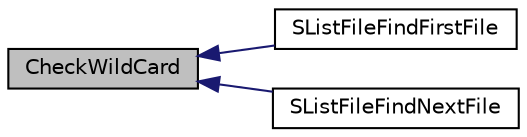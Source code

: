 digraph G
{
  edge [fontname="Helvetica",fontsize="10",labelfontname="Helvetica",labelfontsize="10"];
  node [fontname="Helvetica",fontsize="10",shape=record];
  rankdir="LR";
  Node1 [label="CheckWildCard",height=0.2,width=0.4,color="black", fillcolor="grey75", style="filled" fontcolor="black"];
  Node1 -> Node2 [dir="back",color="midnightblue",fontsize="10",style="solid",fontname="Helvetica"];
  Node2 [label="SListFileFindFirstFile",height=0.2,width=0.4,color="black", fillcolor="white", style="filled",URL="$_storm_lib_8h.html#a36dc66999a9e3fc82b83153fe8f1dc0c"];
  Node1 -> Node3 [dir="back",color="midnightblue",fontsize="10",style="solid",fontname="Helvetica"];
  Node3 [label="SListFileFindNextFile",height=0.2,width=0.4,color="black", fillcolor="white", style="filled",URL="$_storm_lib_8h.html#a391fb032f484224b1aa8989663f9357a"];
}
